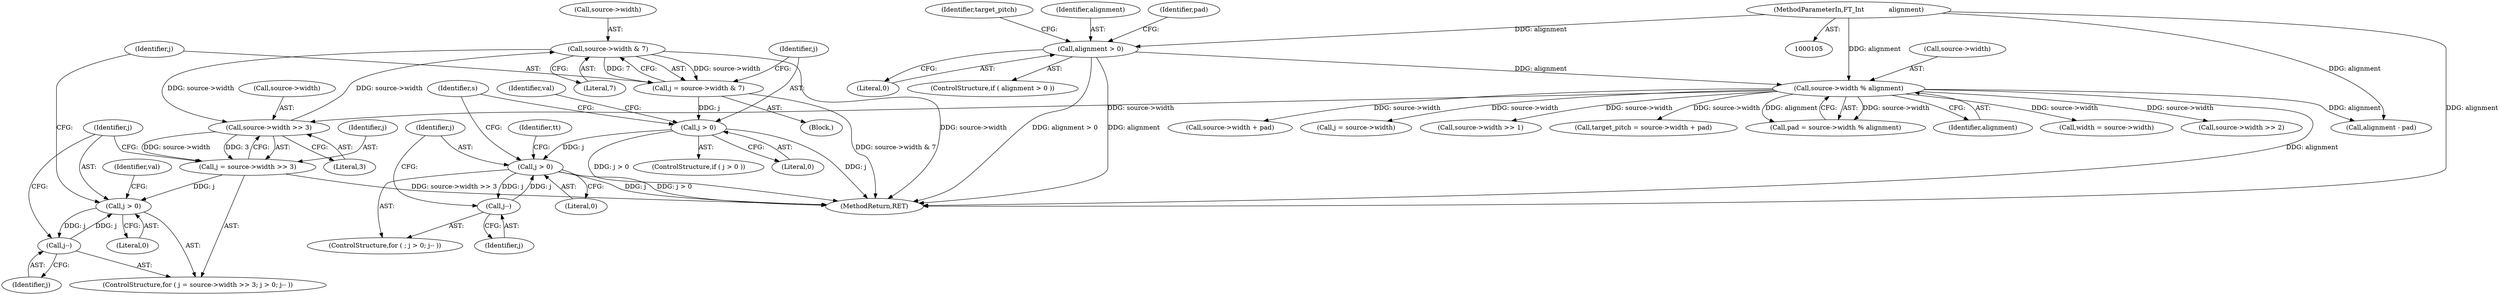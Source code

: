 digraph "0_savannah_b3500af717010137046ec4076d1e1c0641e33727@pointer" {
"1000442" [label="(Call,source->width & 7)"];
"1000331" [label="(Call,source->width >> 3)"];
"1000442" [label="(Call,source->width & 7)"];
"1000191" [label="(Call,source->width % alignment)"];
"1000185" [label="(Call,alignment > 0)"];
"1000109" [label="(MethodParameterIn,FT_Int            alignment)"];
"1000329" [label="(Call,j = source->width >> 3)"];
"1000336" [label="(Call,j > 0)"];
"1000339" [label="(Call,j--)"];
"1000440" [label="(Call,j = source->width & 7)"];
"1000448" [label="(Call,j > 0)"];
"1000458" [label="(Call,j > 0)"];
"1000461" [label="(Call,j--)"];
"1000205" [label="(Call,target_pitch = source->width + pad)"];
"1000457" [label="(ControlStructure,for ( ; j > 0; j-- ))"];
"1000458" [label="(Call,j > 0)"];
"1000459" [label="(Identifier,j)"];
"1000189" [label="(Call,pad = source->width % alignment)"];
"1000447" [label="(ControlStructure,if ( j > 0 ))"];
"1000336" [label="(Call,j > 0)"];
"1000448" [label="(Call,j > 0)"];
"1000195" [label="(Identifier,alignment)"];
"1000190" [label="(Identifier,pad)"];
"1000443" [label="(Call,source->width)"];
"1000185" [label="(Call,alignment > 0)"];
"1000440" [label="(Call,j = source->width & 7)"];
"1000450" [label="(Literal,0)"];
"1000340" [label="(Identifier,j)"];
"1000318" [label="(Block,)"];
"1000109" [label="(MethodParameterIn,FT_Int            alignment)"];
"1000331" [label="(Call,source->width >> 3)"];
"1000446" [label="(Literal,7)"];
"1000330" [label="(Identifier,j)"];
"1000441" [label="(Identifier,j)"];
"1000466" [label="(Identifier,tt)"];
"1000328" [label="(ControlStructure,for ( j = source->width >> 3; j > 0; j-- ))"];
"1000461" [label="(Call,j--)"];
"1000206" [label="(Identifier,target_pitch)"];
"1000493" [label="(Call,width = source->width)"];
"1000192" [label="(Call,source->width)"];
"1000583" [label="(Call,source->width >> 2)"];
"1000202" [label="(Call,alignment - pad)"];
"1000187" [label="(Literal,0)"];
"1000454" [label="(Identifier,val)"];
"1000186" [label="(Identifier,alignment)"];
"1000885" [label="(MethodReturn,RET)"];
"1000442" [label="(Call,source->width & 7)"];
"1000337" [label="(Identifier,j)"];
"1000335" [label="(Literal,3)"];
"1000449" [label="(Identifier,j)"];
"1000462" [label="(Identifier,j)"];
"1000329" [label="(Call,j = source->width >> 3)"];
"1000207" [label="(Call,source->width + pad)"];
"1000460" [label="(Literal,0)"];
"1000332" [label="(Call,source->width)"];
"1000852" [label="(Call,j = source->width)"];
"1000482" [label="(Identifier,s)"];
"1000338" [label="(Literal,0)"];
"1000184" [label="(ControlStructure,if ( alignment > 0 ))"];
"1000191" [label="(Call,source->width % alignment)"];
"1000741" [label="(Call,source->width >> 1)"];
"1000344" [label="(Identifier,val)"];
"1000339" [label="(Call,j--)"];
"1000442" -> "1000440"  [label="AST: "];
"1000442" -> "1000446"  [label="CFG: "];
"1000443" -> "1000442"  [label="AST: "];
"1000446" -> "1000442"  [label="AST: "];
"1000440" -> "1000442"  [label="CFG: "];
"1000442" -> "1000885"  [label="DDG: source->width"];
"1000442" -> "1000331"  [label="DDG: source->width"];
"1000442" -> "1000440"  [label="DDG: source->width"];
"1000442" -> "1000440"  [label="DDG: 7"];
"1000331" -> "1000442"  [label="DDG: source->width"];
"1000331" -> "1000329"  [label="AST: "];
"1000331" -> "1000335"  [label="CFG: "];
"1000332" -> "1000331"  [label="AST: "];
"1000335" -> "1000331"  [label="AST: "];
"1000329" -> "1000331"  [label="CFG: "];
"1000331" -> "1000329"  [label="DDG: source->width"];
"1000331" -> "1000329"  [label="DDG: 3"];
"1000191" -> "1000331"  [label="DDG: source->width"];
"1000191" -> "1000189"  [label="AST: "];
"1000191" -> "1000195"  [label="CFG: "];
"1000192" -> "1000191"  [label="AST: "];
"1000195" -> "1000191"  [label="AST: "];
"1000189" -> "1000191"  [label="CFG: "];
"1000191" -> "1000885"  [label="DDG: alignment"];
"1000191" -> "1000189"  [label="DDG: source->width"];
"1000191" -> "1000189"  [label="DDG: alignment"];
"1000185" -> "1000191"  [label="DDG: alignment"];
"1000109" -> "1000191"  [label="DDG: alignment"];
"1000191" -> "1000202"  [label="DDG: alignment"];
"1000191" -> "1000205"  [label="DDG: source->width"];
"1000191" -> "1000207"  [label="DDG: source->width"];
"1000191" -> "1000493"  [label="DDG: source->width"];
"1000191" -> "1000583"  [label="DDG: source->width"];
"1000191" -> "1000741"  [label="DDG: source->width"];
"1000191" -> "1000852"  [label="DDG: source->width"];
"1000185" -> "1000184"  [label="AST: "];
"1000185" -> "1000187"  [label="CFG: "];
"1000186" -> "1000185"  [label="AST: "];
"1000187" -> "1000185"  [label="AST: "];
"1000190" -> "1000185"  [label="CFG: "];
"1000206" -> "1000185"  [label="CFG: "];
"1000185" -> "1000885"  [label="DDG: alignment"];
"1000185" -> "1000885"  [label="DDG: alignment > 0"];
"1000109" -> "1000185"  [label="DDG: alignment"];
"1000109" -> "1000105"  [label="AST: "];
"1000109" -> "1000885"  [label="DDG: alignment"];
"1000109" -> "1000202"  [label="DDG: alignment"];
"1000329" -> "1000328"  [label="AST: "];
"1000330" -> "1000329"  [label="AST: "];
"1000337" -> "1000329"  [label="CFG: "];
"1000329" -> "1000885"  [label="DDG: source->width >> 3"];
"1000329" -> "1000336"  [label="DDG: j"];
"1000336" -> "1000328"  [label="AST: "];
"1000336" -> "1000338"  [label="CFG: "];
"1000337" -> "1000336"  [label="AST: "];
"1000338" -> "1000336"  [label="AST: "];
"1000344" -> "1000336"  [label="CFG: "];
"1000441" -> "1000336"  [label="CFG: "];
"1000339" -> "1000336"  [label="DDG: j"];
"1000336" -> "1000339"  [label="DDG: j"];
"1000339" -> "1000328"  [label="AST: "];
"1000339" -> "1000340"  [label="CFG: "];
"1000340" -> "1000339"  [label="AST: "];
"1000337" -> "1000339"  [label="CFG: "];
"1000440" -> "1000318"  [label="AST: "];
"1000441" -> "1000440"  [label="AST: "];
"1000449" -> "1000440"  [label="CFG: "];
"1000440" -> "1000885"  [label="DDG: source->width & 7"];
"1000440" -> "1000448"  [label="DDG: j"];
"1000448" -> "1000447"  [label="AST: "];
"1000448" -> "1000450"  [label="CFG: "];
"1000449" -> "1000448"  [label="AST: "];
"1000450" -> "1000448"  [label="AST: "];
"1000454" -> "1000448"  [label="CFG: "];
"1000482" -> "1000448"  [label="CFG: "];
"1000448" -> "1000885"  [label="DDG: j"];
"1000448" -> "1000885"  [label="DDG: j > 0"];
"1000448" -> "1000458"  [label="DDG: j"];
"1000458" -> "1000457"  [label="AST: "];
"1000458" -> "1000460"  [label="CFG: "];
"1000459" -> "1000458"  [label="AST: "];
"1000460" -> "1000458"  [label="AST: "];
"1000466" -> "1000458"  [label="CFG: "];
"1000482" -> "1000458"  [label="CFG: "];
"1000458" -> "1000885"  [label="DDG: j"];
"1000458" -> "1000885"  [label="DDG: j > 0"];
"1000461" -> "1000458"  [label="DDG: j"];
"1000458" -> "1000461"  [label="DDG: j"];
"1000461" -> "1000457"  [label="AST: "];
"1000461" -> "1000462"  [label="CFG: "];
"1000462" -> "1000461"  [label="AST: "];
"1000459" -> "1000461"  [label="CFG: "];
}
